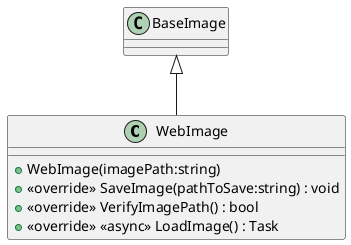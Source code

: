 @startuml
class WebImage {
    + WebImage(imagePath:string)
    + <<override>> SaveImage(pathToSave:string) : void
    + <<override>> VerifyImagePath() : bool
    + <<override>> <<async>> LoadImage() : Task
}
BaseImage <|-- WebImage
@enduml
